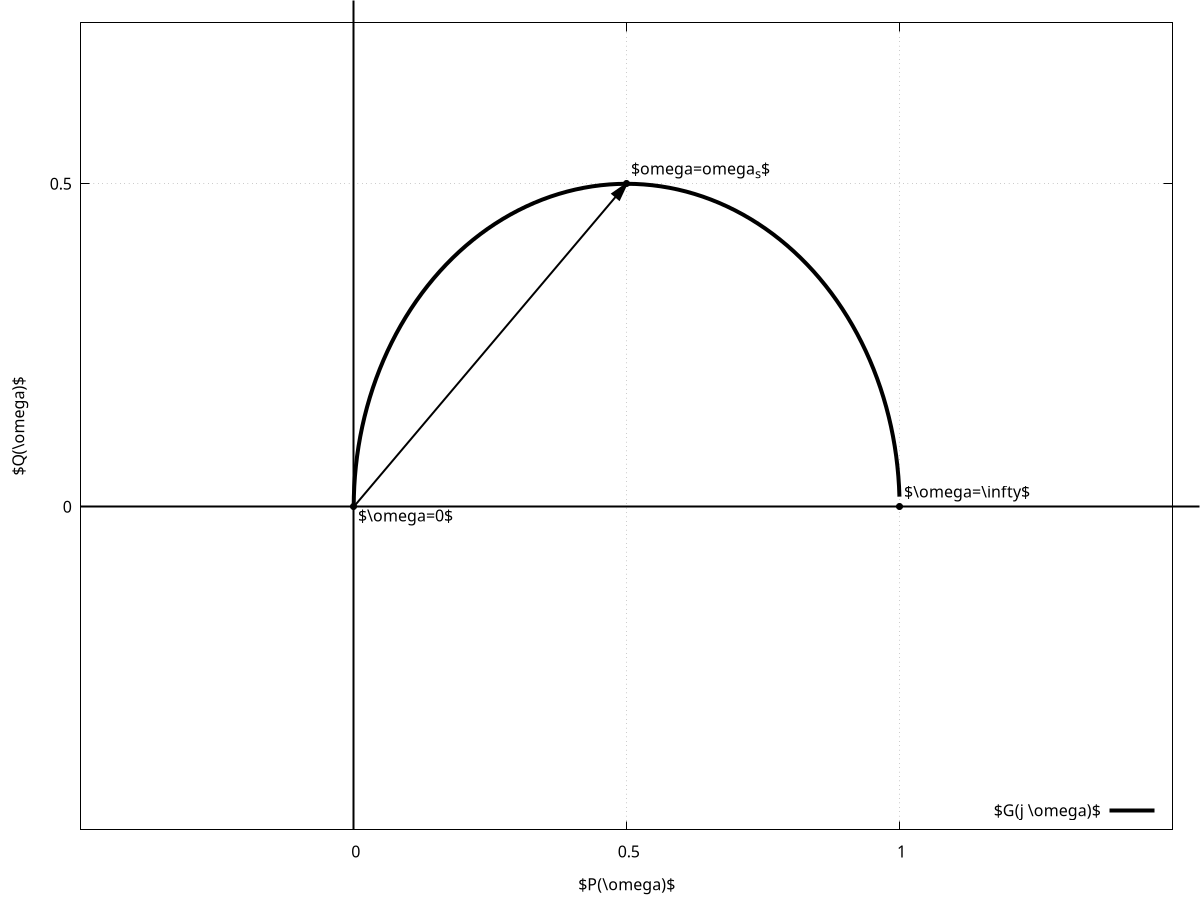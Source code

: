 # vim: set syntax=gnuplot:
set encoding utf8;
set term epslatex size 11cm, 6.875cm;
set output "lpas9/deriv/nyquist.tex";
set key right bottom;
set grid;
set parametric;
set xrange [-0.50: 1.50];
set yrange [-0.50: 0.75];
set xtics (0.00, 0.50, 1.00);
set ytics (0.00, 0.50);
set xlabel '$P(\omega)$';
set ylabel '$Q(\omega)$';
set style line 1 lc "black" lt 1 lw 4;
set style line 2 lc "black" lt 1 lw 2;

set arrow from -0.50, 0.00 to 1.60, 0.00 filled ls 2;
set arrow from  0.00,-0.50 to 0.00, 0.85 filled ls 2;
set arrow from  0.00, 0.00 to 0.50, 0.50 filled ls 2;

set label 1 '$\omega=0$'        at 0.00, 0.00 point pt 7 offset 0.00,-0.60;
set label 2 '$\omega=\infty$'   at 1.00, 0.00 point pt 7 offset 0.00, 0.50;
set label 3 '$\omega=\omega_s$' at 0.50, 0.50 point pt 7 offset 0.00, 0.50;

w(t) = 1.0/tan(t*pi/180.0);
P(w) = w**2/(1+w**2);
Q(w) = w/(1+w**2);
plot sample [t=0:90:0.9] '+' using (P(w(t))):(Q(w(t))) with lines ls 1 title '$G(j \omega)$';
